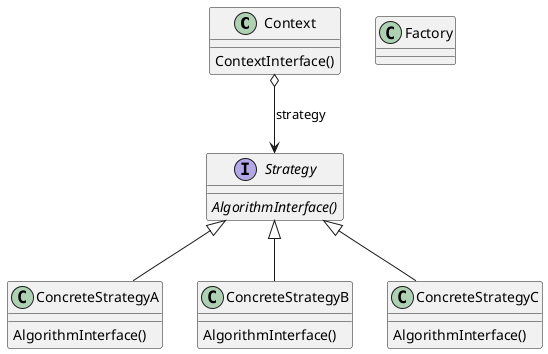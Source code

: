 @startuml

class Context {
ContextInterface()
}

interface Strategy {
{abstract} AlgorithmInterface()
}

class ConcreteStrategyA {
AlgorithmInterface()
}

class ConcreteStrategyB {
AlgorithmInterface()
}

class ConcreteStrategyC {
AlgorithmInterface()
}

Strategy <|-- ConcreteStrategyA
Strategy <|-- ConcreteStrategyB
Strategy <|-- ConcreteStrategyC

Context o--> Strategy : strategy

class Factory {
}

@enduml
